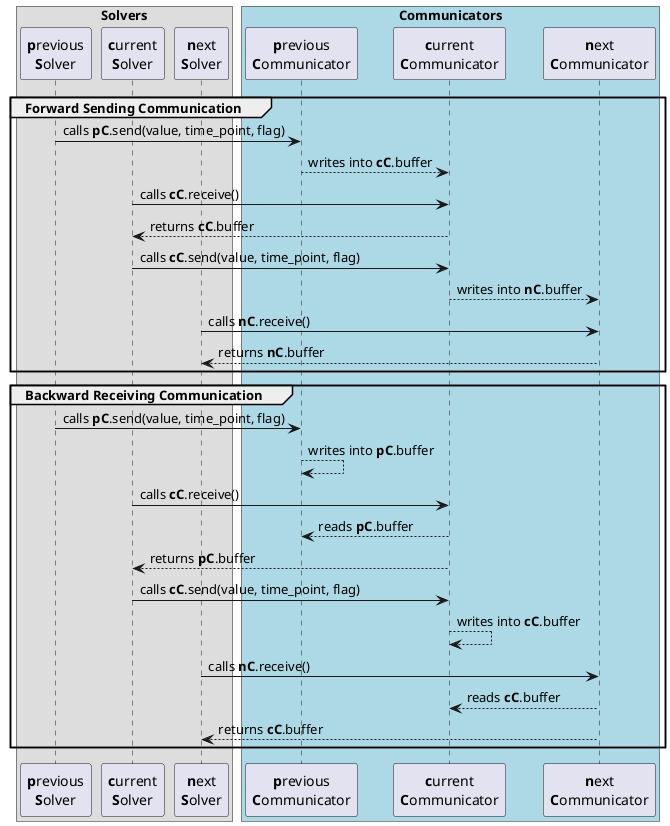 @startuml

box "Solvers"
    participant Sp as "<b>p</b>revious\n<b>S</b>olver"
    participant S as "<b>c</b>urrent\n<b>S</b>olver"
    participant Sn as "<b>n</b>ext\n<b>S</b>olver"
end box

box "Communicators" #lightblue
    participant Cp as "<b>p</b>revious\n<b>C</b>ommunicator"
    participant C as "<b>c</b>urrent\n<b>C</b>ommunicator"
    participant Cn as "<b>n</b>ext\n<b>C</b>ommunicator"
end box

group Forward Sending Communication
    Sp -> Cp: calls <b>pC</b>.send(value, time_point, flag)
    Cp --> C: writes into <b>cC</b>.buffer

    S -> C: calls <b>cC</b>.receive()
    C --> S: returns <b>cC</b>.buffer

    S -> C: calls <b>cC</b>.send(value, time_point, flag)
    C --> Cn: writes into <b>nC</b>.buffer

    Sn -> Cn: calls <b>nC</b>.receive()
    Cn --> Sn: returns <b>nC</b>.buffer
end group

group Backward Receiving Communication
    Sp -> Cp: calls <b>pC</b>.send(value, time_point, flag)
    Cp --> Cp: writes into <b>pC</b>.buffer

    S -> C: calls <b>cC</b>.receive()
    C --> Cp: reads <b>pC</b>.buffer
    C --> S: returns <b>pC</b>.buffer

    S -> C: calls <b>cC</b>.send(value, time_point, flag)
    C --> C: writes into <b>cC</b>.buffer

    Sn -> Cn: calls <b>nC</b>.receive()
    Cn --> C: reads <b>cC</b>.buffer
    Cn --> Sn: returns <b>cC</b>.buffer
end group

@enduml
